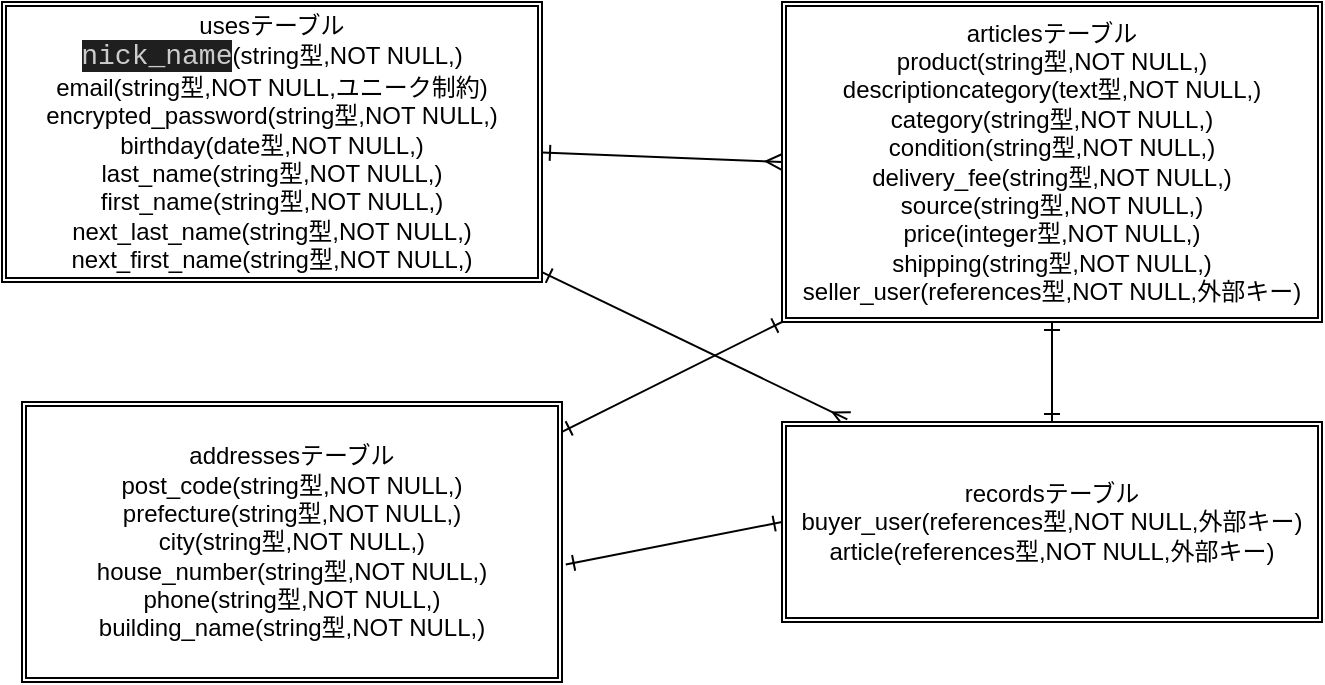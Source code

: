<mxfile>
    <diagram id="EuzwQMMRJdKrbjMWgVMS" name="ページ1">
        <mxGraphModel dx="746" dy="499" grid="1" gridSize="10" guides="1" tooltips="1" connect="1" arrows="1" fold="1" page="1" pageScale="1" pageWidth="827" pageHeight="1169" math="0" shadow="0">
            <root>
                <mxCell id="0"/>
                <mxCell id="1" parent="0"/>
                <mxCell id="44" style="edgeStyle=none;html=1;entryX=0.5;entryY=1;entryDx=0;entryDy=0;exitX=0.5;exitY=1;exitDx=0;exitDy=0;" edge="1" parent="1" source="43" target="43">
                    <mxGeometry relative="1" as="geometry">
                        <mxPoint x="100" y="180" as="targetPoint"/>
                    </mxGeometry>
                </mxCell>
                <mxCell id="66" style="edgeStyle=none;html=1;entryX=0;entryY=0.5;entryDx=0;entryDy=0;endArrow=ERmany;endFill=0;startArrow=ERone;startFill=0;" edge="1" parent="1" source="43" target="45">
                    <mxGeometry relative="1" as="geometry">
                        <Array as="points"/>
                    </mxGeometry>
                </mxCell>
                <mxCell id="73" style="edgeStyle=none;html=1;entryX=0.121;entryY=-0.013;entryDx=0;entryDy=0;entryPerimeter=0;endArrow=ERmany;endFill=0;startArrow=ERone;startFill=0;" edge="1" parent="1" source="43" target="46">
                    <mxGeometry relative="1" as="geometry"/>
                </mxCell>
                <mxCell id="43" value="usesテーブル&lt;br&gt;&lt;font face=&quot;Consolas, Courier New, monospace&quot; color=&quot;#cccccc&quot;&gt;&lt;span style=&quot;font-size: 14px; background-color: rgb(31, 31, 31);&quot;&gt;nick_name&lt;/span&gt;&lt;/font&gt;(string型,NOT NULL,)&lt;br&gt;email(string型,NOT NULL,ユニーク制約)&lt;br&gt;encrypted_password(string型,NOT NULL,)&lt;br&gt;birthday(date型,NOT NULL,)&lt;br&gt;last_name(string型,NOT NULL,)&lt;br&gt;first_name(string型,NOT NULL,)&lt;br&gt;next_last_name(string型,NOT NULL,)&lt;br&gt;next_first_name(string型,NOT NULL,)" style="shape=ext;double=1;rounded=0;whiteSpace=wrap;html=1;" vertex="1" parent="1">
                    <mxGeometry x="40" y="40" width="270" height="140" as="geometry"/>
                </mxCell>
                <mxCell id="45" value="articlesテーブル&lt;br&gt;product(string型,NOT NULL,)&lt;br&gt;descriptioncategory(text型,NOT NULL,)&lt;br&gt;category(string型,NOT NULL,)&lt;br&gt;condition(string型,NOT NULL,)&lt;br&gt;delivery_fee(string型,NOT NULL,)&lt;br&gt;source(string型,NOT NULL,)&lt;br&gt;price(integer型,NOT NULL,)&lt;br&gt;shipping(string型,NOT NULL,)&lt;br&gt;seller_user(references型,NOT NULL,外部キー)" style="shape=ext;double=1;rounded=0;whiteSpace=wrap;html=1;" vertex="1" parent="1">
                    <mxGeometry x="430" y="40" width="270" height="160" as="geometry"/>
                </mxCell>
                <mxCell id="46" value="recordsテーブル&lt;br&gt;buyer_user(references型,NOT NULL,外部キー)&lt;br&gt;article(references型,NOT NULL,外部キー)" style="shape=ext;double=1;rounded=0;whiteSpace=wrap;html=1;" vertex="1" parent="1">
                    <mxGeometry x="430" y="250" width="270" height="100" as="geometry"/>
                </mxCell>
                <mxCell id="47" value="addressesテーブル&lt;br&gt;post_code(string型,NOT NULL,)&lt;br&gt;prefecture(string型,NOT NULL,)&lt;br&gt;city(string型,NOT NULL,)&lt;br&gt;house_number(string型,NOT NULL,)&lt;br&gt;phone(string型,NOT NULL,)&lt;br&gt;&lt;span style=&quot;background-color: initial; text-align: left;&quot;&gt;building_name(string型,NOT NULL,)&lt;/span&gt;" style="shape=ext;double=1;rounded=0;whiteSpace=wrap;html=1;" vertex="1" parent="1">
                    <mxGeometry x="50" y="240" width="270" height="140" as="geometry"/>
                </mxCell>
                <mxCell id="67" value="" style="endArrow=ERone;html=1;exitX=1.007;exitY=0.58;exitDx=0;exitDy=0;exitPerimeter=0;entryX=0;entryY=0.5;entryDx=0;entryDy=0;endFill=0;startArrow=ERone;startFill=0;" edge="1" parent="1" source="47" target="46">
                    <mxGeometry width="50" height="50" relative="1" as="geometry">
                        <mxPoint x="360" y="280" as="sourcePoint"/>
                        <mxPoint x="410" y="230" as="targetPoint"/>
                    </mxGeometry>
                </mxCell>
                <mxCell id="71" value="" style="endArrow=ERone;html=1;entryX=0.5;entryY=1;entryDx=0;entryDy=0;exitX=0.5;exitY=0;exitDx=0;exitDy=0;startArrow=ERone;startFill=0;endFill=0;" edge="1" parent="1" source="46" target="45">
                    <mxGeometry width="50" height="50" relative="1" as="geometry">
                        <mxPoint x="290" y="280" as="sourcePoint"/>
                        <mxPoint x="340" y="230" as="targetPoint"/>
                    </mxGeometry>
                </mxCell>
                <mxCell id="72" value="" style="endArrow=ERone;html=1;entryX=0;entryY=1;entryDx=0;entryDy=0;exitX=1;exitY=0.107;exitDx=0;exitDy=0;exitPerimeter=0;endFill=0;startArrow=ERone;startFill=0;" edge="1" parent="1" source="47" target="45">
                    <mxGeometry width="50" height="50" relative="1" as="geometry">
                        <mxPoint x="290" y="280" as="sourcePoint"/>
                        <mxPoint x="340" y="230" as="targetPoint"/>
                    </mxGeometry>
                </mxCell>
            </root>
        </mxGraphModel>
    </diagram>
</mxfile>